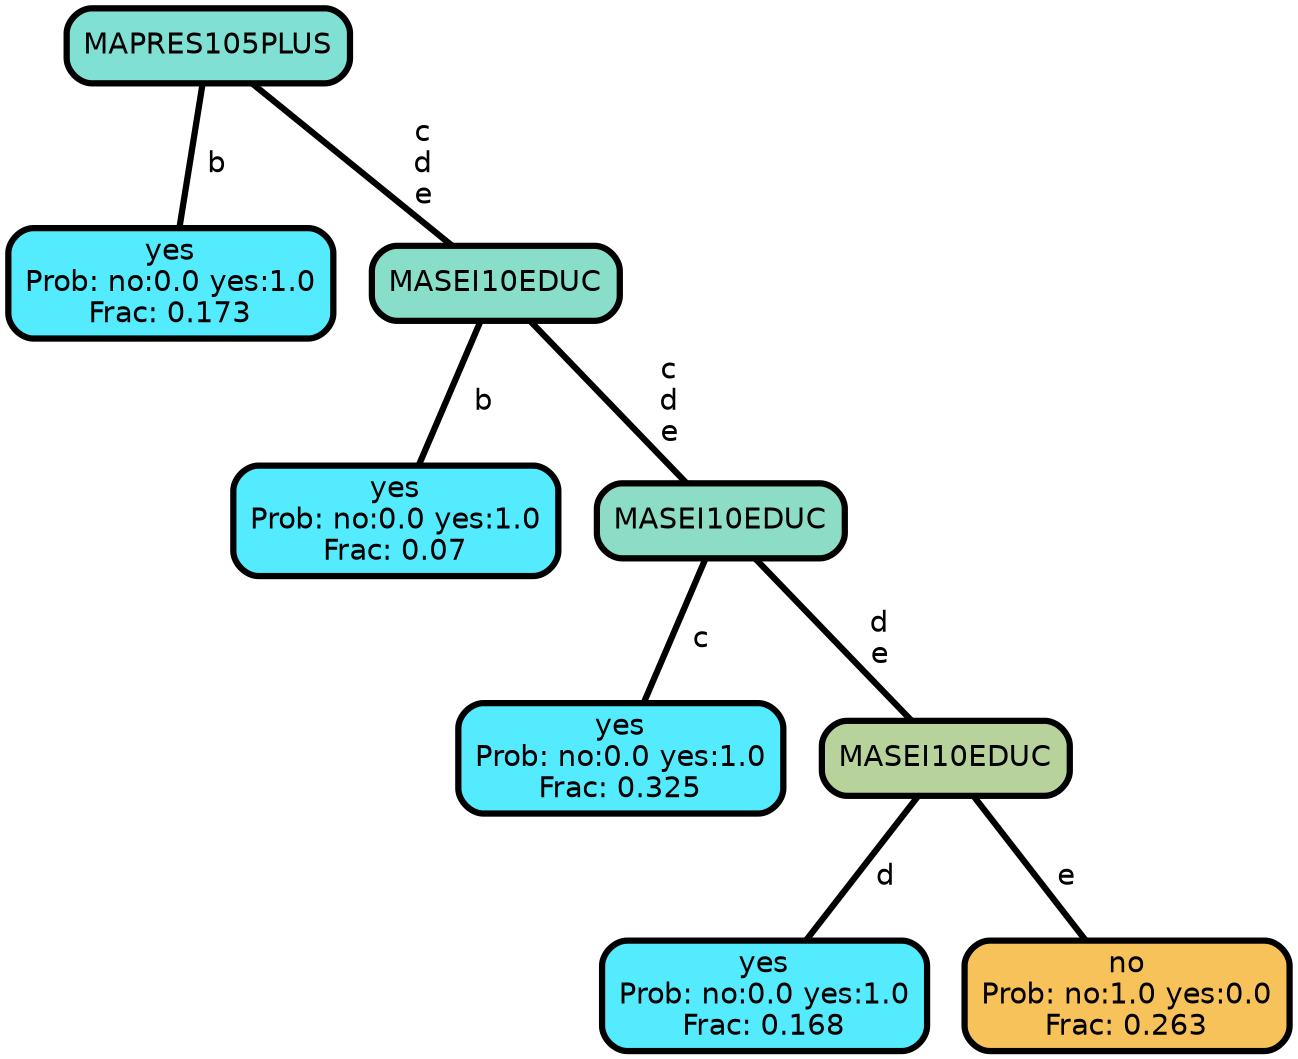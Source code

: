 graph Tree {
node [shape=box, style="filled, rounded",color="black",penwidth="3",fontcolor="black",                 fontname=helvetica] ;
graph [ranksep="0 equally", splines=straight,                 bgcolor=transparent, dpi=200] ;
edge [fontname=helvetica, color=black] ;
0 [label="yes
Prob: no:0.0 yes:1.0
Frac: 0.173", fillcolor="#55ebff"] ;
1 [label="MAPRES105PLUS", fillcolor="#80e0d3"] ;
2 [label="yes
Prob: no:0.0 yes:1.0
Frac: 0.07", fillcolor="#55ebff"] ;
3 [label="MASEI10EDUC", fillcolor="#89deca"] ;
4 [label="yes
Prob: no:0.0 yes:1.0
Frac: 0.325", fillcolor="#55ebff"] ;
5 [label="MASEI10EDUC", fillcolor="#8ddcc6"] ;
6 [label="yes
Prob: no:0.0 yes:1.0
Frac: 0.168", fillcolor="#55ebff"] ;
7 [label="MASEI10EDUC", fillcolor="#b8d29b"] ;
8 [label="no
Prob: no:1.0 yes:0.0
Frac: 0.263", fillcolor="#f8c25b"] ;
1 -- 0 [label=" b",penwidth=3] ;
1 -- 3 [label=" c\n d\n e",penwidth=3] ;
3 -- 2 [label=" b",penwidth=3] ;
3 -- 5 [label=" c\n d\n e",penwidth=3] ;
5 -- 4 [label=" c",penwidth=3] ;
5 -- 7 [label=" d\n e",penwidth=3] ;
7 -- 6 [label=" d",penwidth=3] ;
7 -- 8 [label=" e",penwidth=3] ;
{rank = same;}}